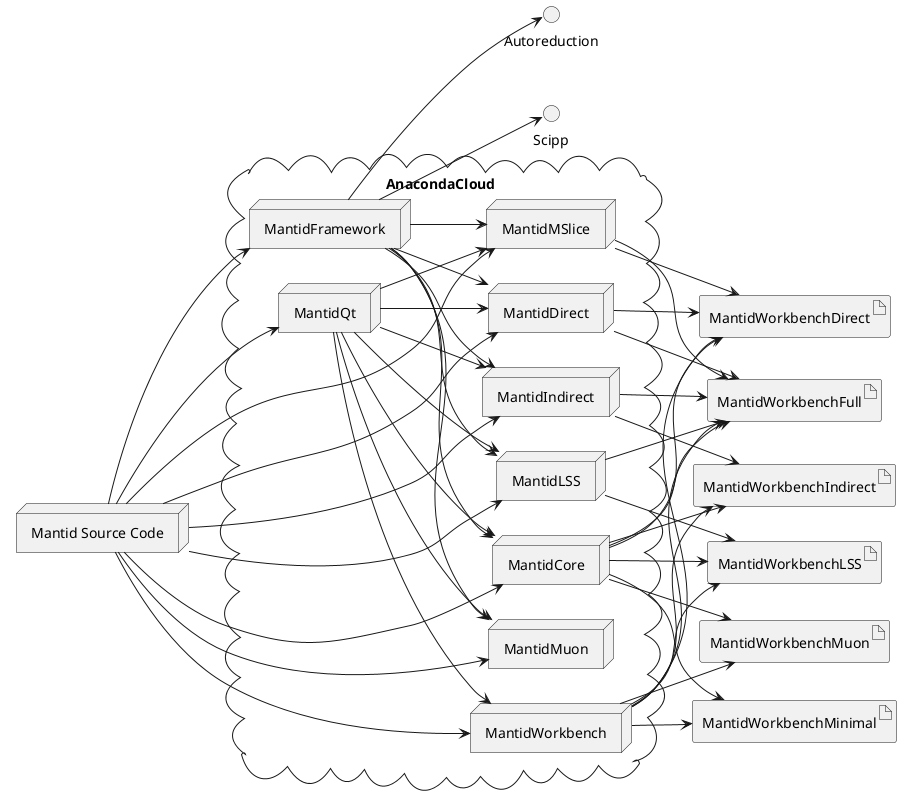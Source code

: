 @startuml Future_conda_strategy
left to right direction
node repo [
    Mantid Source Code
]
cloud AnacondaCloud {
    node MantidFramework
    node MantidQt
    node MantidWorkbench
    node MantidIndirect
    node MantidMuon
    node MantidDirect
    node MantidLSS
    node MantidMSlice
    node MantidCore
}   

artifact MantidWorkbenchFull
artifact MantidWorkbenchIndirect
artifact MantidWorkbenchDirect
artifact MantidWorkbenchLSS
artifact MantidWorkbenchMuon
artifact MantidWorkbenchMinimal

repo --> MantidFramework
repo --> MantidQt
repo --> MantidWorkbench
repo --> MantidIndirect
repo --> MantidMuon
repo --> MantidDirect
repo --> MantidLSS
repo --> MantidMSlice
repo --> MantidCore

MantidFramework --> Scipp
MantidFramework --> Autoreduction
MantidFramework --> MantidIndirect
MantidFramework --> MantidDirect
MantidFramework --> MantidMuon
MantidFramework --> MantidLSS
MantidFramework --> MantidMSlice
MantidFramework --> MantidCore

MantidQt --> MantidWorkbench
MantidQt --> MantidIndirect
MantidQt --> MantidDirect
MantidQt --> MantidMuon
MantidQt --> MantidLSS
MantidQt --> MantidMSlice
MantidQt --> MantidCore

MantidWorkbench --> MantidWorkbenchFull
MantidWorkbench --> MantidWorkbenchIndirect
MantidWorkbench --> MantidWorkbenchDirect
MantidWorkbench --> MantidWorkbenchLSS
MantidWorkbench --> MantidWorkbenchMinimal
MantidWorkbench --> MantidWorkbenchMuon

MantidIndirect --> MantidWorkbenchFull
MantidIndirect --> MantidWorkbenchIndirect

MantidDirect --> MantidWorkbenchFull
MantidDirect --> MantidWorkbenchDirect

MantidMSlice --> MantidWorkbenchFull
MantidMSlice --> MantidWorkbenchDirect

MantidLSS --> MantidWorkbenchFull
MantidLSS --> MantidWorkbenchLSS

MantidCore --> MantidWorkbenchFull
MantidCore --> MantidWorkbenchIndirect
MantidCore --> MantidWorkbenchDirect
MantidCore --> MantidWorkbenchLSS
MantidCore --> MantidWorkbenchMuon
MantidCore --> MantidWorkbenchMinimal


@enduml
